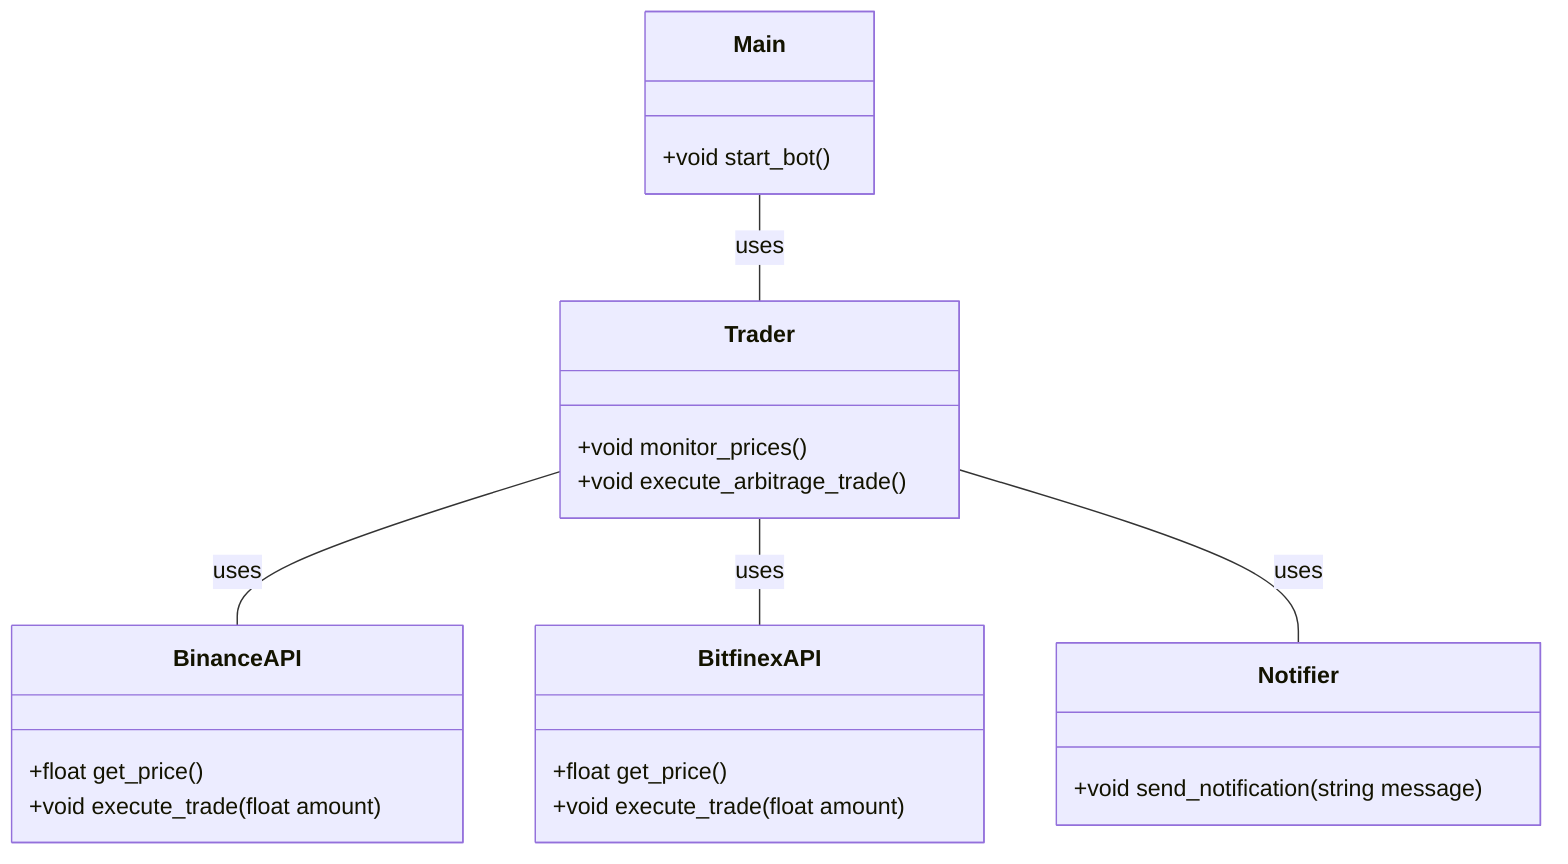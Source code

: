 classDiagram
    class Main{
        +void start_bot()
    }
    class BinanceAPI{
        +float get_price()
        +void execute_trade(float amount)
    }
    class BitfinexAPI{
        +float get_price()
        +void execute_trade(float amount)
    }
    class Trader{
        +void monitor_prices()
        +void execute_arbitrage_trade()
    }
    class Notifier{
        +void send_notification(string message)
    }
    Main -- Trader : uses
    Trader -- BinanceAPI : uses
    Trader -- BitfinexAPI : uses
    Trader -- Notifier : uses